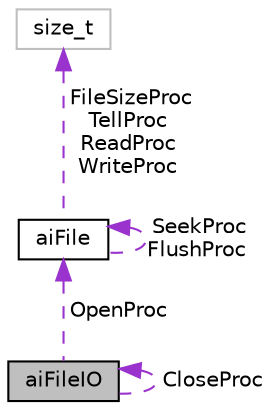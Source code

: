 digraph "aiFileIO"
{
  edge [fontname="Helvetica",fontsize="10",labelfontname="Helvetica",labelfontsize="10"];
  node [fontname="Helvetica",fontsize="10",shape=record];
  Node1 [label="aiFileIO",height=0.2,width=0.4,color="black", fillcolor="grey75", style="filled" fontcolor="black"];
  Node1 -> Node1 [dir="back",color="darkorchid3",fontsize="10",style="dashed",label=" CloseProc" ];
  Node2 -> Node1 [dir="back",color="darkorchid3",fontsize="10",style="dashed",label=" OpenProc" ];
  Node2 [label="aiFile",height=0.2,width=0.4,color="black", fillcolor="white", style="filled",URL="$structai_file.html",tooltip="C-API: File callbacks. "];
  Node2 -> Node2 [dir="back",color="darkorchid3",fontsize="10",style="dashed",label=" SeekProc\nFlushProc" ];
  Node3 -> Node2 [dir="back",color="darkorchid3",fontsize="10",style="dashed",label=" FileSizeProc\nTellProc\nReadProc\nWriteProc" ];
  Node3 [label="size_t",height=0.2,width=0.4,color="grey75", fillcolor="white", style="filled"];
}
